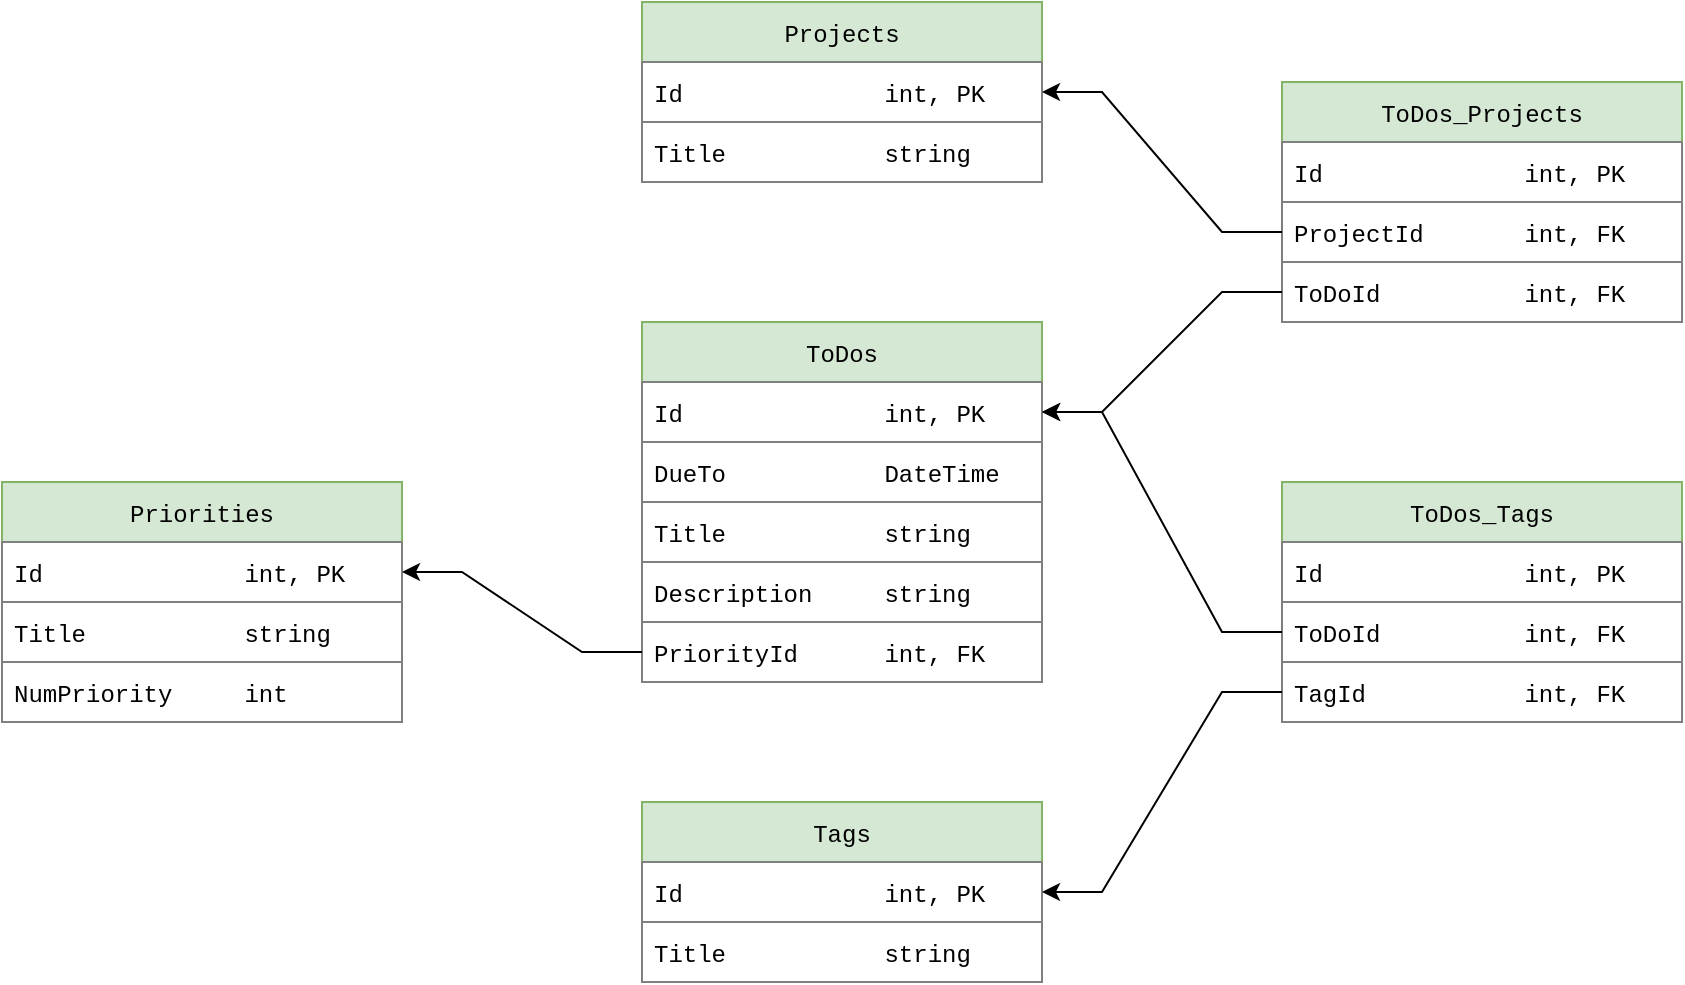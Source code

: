 <mxfile version="19.0.3" type="device"><diagram id="RS2l48q-nbAI-4W2mvSe" name="Page-1"><mxGraphModel dx="1182" dy="848" grid="1" gridSize="10" guides="1" tooltips="1" connect="1" arrows="1" fold="1" page="1" pageScale="1" pageWidth="1654" pageHeight="1169" math="0" shadow="0"><root><mxCell id="0"/><mxCell id="1" parent="0"/><mxCell id="M0sPJ3kKQlaGj_7GJT41-1" value="ToDos" style="swimlane;fontStyle=0;childLayout=stackLayout;horizontal=1;startSize=30;horizontalStack=0;resizeParent=1;resizeParentMax=0;resizeLast=0;collapsible=1;marginBottom=0;shadow=0;sketch=0;rounded=0;glass=0;fontFamily=Courier New;fillColor=#d5e8d4;strokeColor=#82b366;" parent="1" vertex="1"><mxGeometry x="640" y="480" width="200" height="180" as="geometry"/></mxCell><mxCell id="M0sPJ3kKQlaGj_7GJT41-2" value="Id              int, PK" style="text;strokeColor=#808080;fillColor=none;align=left;verticalAlign=middle;spacingLeft=4;spacingRight=4;overflow=hidden;points=[[0,0.5],[1,0.5]];portConstraint=eastwest;rotatable=0;shadow=0;sketch=0;fontFamily=Courier New;" parent="M0sPJ3kKQlaGj_7GJT41-1" vertex="1"><mxGeometry y="30" width="200" height="30" as="geometry"/></mxCell><mxCell id="M0sPJ3kKQlaGj_7GJT41-4" value="DueTo           DateTime" style="text;strokeColor=#808080;fillColor=none;align=left;verticalAlign=middle;spacingLeft=4;spacingRight=4;overflow=hidden;points=[[0,0.5],[1,0.5]];portConstraint=eastwest;rotatable=0;fontFamily=Courier New;" parent="M0sPJ3kKQlaGj_7GJT41-1" vertex="1"><mxGeometry y="60" width="200" height="30" as="geometry"/></mxCell><mxCell id="M0sPJ3kKQlaGj_7GJT41-10" value="Title           string" style="text;strokeColor=#808080;fillColor=none;align=left;verticalAlign=middle;spacingLeft=4;spacingRight=4;overflow=hidden;points=[[0,0.5],[1,0.5]];portConstraint=eastwest;rotatable=0;fontFamily=Courier New;" parent="M0sPJ3kKQlaGj_7GJT41-1" vertex="1"><mxGeometry y="90" width="200" height="30" as="geometry"/></mxCell><mxCell id="M0sPJ3kKQlaGj_7GJT41-13" value="Description     string" style="text;strokeColor=#808080;fillColor=none;align=left;verticalAlign=middle;spacingLeft=4;spacingRight=4;overflow=hidden;points=[[0,0.5],[1,0.5]];portConstraint=eastwest;rotatable=0;fontFamily=Courier New;" parent="M0sPJ3kKQlaGj_7GJT41-1" vertex="1"><mxGeometry y="120" width="200" height="30" as="geometry"/></mxCell><mxCell id="M0sPJ3kKQlaGj_7GJT41-14" value="PriorityId      int, FK" style="text;strokeColor=#808080;fillColor=none;align=left;verticalAlign=middle;spacingLeft=4;spacingRight=4;overflow=hidden;points=[[0,0.5],[1,0.5]];portConstraint=eastwest;rotatable=0;fontFamily=Courier New;" parent="M0sPJ3kKQlaGj_7GJT41-1" vertex="1"><mxGeometry y="150" width="200" height="30" as="geometry"/></mxCell><mxCell id="M0sPJ3kKQlaGj_7GJT41-15" value="Priorities" style="swimlane;fontStyle=0;childLayout=stackLayout;horizontal=1;startSize=30;horizontalStack=0;resizeParent=1;resizeParentMax=0;resizeLast=0;collapsible=1;marginBottom=0;rounded=0;shadow=0;glass=0;sketch=0;fontFamily=Courier New;fillColor=#d5e8d4;strokeColor=#82b366;" parent="1" vertex="1"><mxGeometry x="320" y="560" width="200" height="120" as="geometry"/></mxCell><mxCell id="M0sPJ3kKQlaGj_7GJT41-16" value="Id              int, PK" style="text;strokeColor=#808080;fillColor=none;align=left;verticalAlign=middle;spacingLeft=4;spacingRight=4;overflow=hidden;points=[[0,0.5],[1,0.5]];portConstraint=eastwest;rotatable=0;rounded=0;shadow=0;glass=0;sketch=0;fontFamily=Courier New;" parent="M0sPJ3kKQlaGj_7GJT41-15" vertex="1"><mxGeometry y="30" width="200" height="30" as="geometry"/></mxCell><mxCell id="M0sPJ3kKQlaGj_7GJT41-17" value="Title           string" style="text;strokeColor=#808080;fillColor=none;align=left;verticalAlign=middle;spacingLeft=4;spacingRight=4;overflow=hidden;points=[[0,0.5],[1,0.5]];portConstraint=eastwest;rotatable=0;rounded=0;shadow=0;glass=0;sketch=0;fontFamily=Courier New;" parent="M0sPJ3kKQlaGj_7GJT41-15" vertex="1"><mxGeometry y="60" width="200" height="30" as="geometry"/></mxCell><mxCell id="M0sPJ3kKQlaGj_7GJT41-18" value="NumPriority     int" style="text;strokeColor=#808080;fillColor=none;align=left;verticalAlign=middle;spacingLeft=4;spacingRight=4;overflow=hidden;points=[[0,0.5],[1,0.5]];portConstraint=eastwest;rotatable=0;rounded=0;shadow=0;glass=0;sketch=0;fontFamily=Courier New;" parent="M0sPJ3kKQlaGj_7GJT41-15" vertex="1"><mxGeometry y="90" width="200" height="30" as="geometry"/></mxCell><mxCell id="M0sPJ3kKQlaGj_7GJT41-20" style="orthogonalLoop=1;jettySize=auto;html=1;fontFamily=Courier New;edgeStyle=entityRelationEdgeStyle;rounded=0;" parent="1" source="M0sPJ3kKQlaGj_7GJT41-14" target="M0sPJ3kKQlaGj_7GJT41-16" edge="1"><mxGeometry relative="1" as="geometry"/></mxCell><mxCell id="M0sPJ3kKQlaGj_7GJT41-21" value="Tags" style="swimlane;fontStyle=0;childLayout=stackLayout;horizontal=1;startSize=30;horizontalStack=0;resizeParent=1;resizeParentMax=0;resizeLast=0;collapsible=1;marginBottom=0;rounded=0;shadow=0;glass=0;sketch=0;fontFamily=Courier New;fillColor=#d5e8d4;strokeColor=#82b366;" parent="1" vertex="1"><mxGeometry x="640" y="720" width="200" height="90" as="geometry"/></mxCell><mxCell id="M0sPJ3kKQlaGj_7GJT41-22" value="Id              int, PK" style="text;strokeColor=#808080;fillColor=none;align=left;verticalAlign=middle;spacingLeft=4;spacingRight=4;overflow=hidden;points=[[0,0.5],[1,0.5]];portConstraint=eastwest;rotatable=0;rounded=0;shadow=0;glass=0;sketch=0;fontFamily=Courier New;" parent="M0sPJ3kKQlaGj_7GJT41-21" vertex="1"><mxGeometry y="30" width="200" height="30" as="geometry"/></mxCell><mxCell id="M0sPJ3kKQlaGj_7GJT41-23" value="Title           string" style="text;strokeColor=#808080;fillColor=none;align=left;verticalAlign=middle;spacingLeft=4;spacingRight=4;overflow=hidden;points=[[0,0.5],[1,0.5]];portConstraint=eastwest;rotatable=0;rounded=0;shadow=0;glass=0;sketch=0;fontFamily=Courier New;" parent="M0sPJ3kKQlaGj_7GJT41-21" vertex="1"><mxGeometry y="60" width="200" height="30" as="geometry"/></mxCell><mxCell id="M0sPJ3kKQlaGj_7GJT41-25" value="ToDos_Tags" style="swimlane;fontStyle=0;childLayout=stackLayout;horizontal=1;startSize=30;horizontalStack=0;resizeParent=1;resizeParentMax=0;resizeLast=0;collapsible=1;marginBottom=0;rounded=0;shadow=0;glass=0;sketch=0;fontFamily=Courier New;fillColor=#d5e8d4;strokeColor=#82b366;" parent="1" vertex="1"><mxGeometry x="960" y="560" width="200" height="120" as="geometry"/></mxCell><mxCell id="M0sPJ3kKQlaGj_7GJT41-26" value="Id              int, PK" style="text;strokeColor=#808080;fillColor=none;align=left;verticalAlign=middle;spacingLeft=4;spacingRight=4;overflow=hidden;points=[[0,0.5],[1,0.5]];portConstraint=eastwest;rotatable=0;rounded=0;shadow=0;glass=0;sketch=0;fontFamily=Courier New;" parent="M0sPJ3kKQlaGj_7GJT41-25" vertex="1"><mxGeometry y="30" width="200" height="30" as="geometry"/></mxCell><mxCell id="M0sPJ3kKQlaGj_7GJT41-27" value="ToDoId          int, FK" style="text;strokeColor=#808080;fillColor=none;align=left;verticalAlign=middle;spacingLeft=4;spacingRight=4;overflow=hidden;points=[[0,0.5],[1,0.5]];portConstraint=eastwest;rotatable=0;rounded=0;shadow=0;glass=0;sketch=0;fontFamily=Courier New;" parent="M0sPJ3kKQlaGj_7GJT41-25" vertex="1"><mxGeometry y="60" width="200" height="30" as="geometry"/></mxCell><mxCell id="M0sPJ3kKQlaGj_7GJT41-28" value="TagId           int, FK" style="text;strokeColor=#808080;fillColor=none;align=left;verticalAlign=middle;spacingLeft=4;spacingRight=4;overflow=hidden;points=[[0,0.5],[1,0.5]];portConstraint=eastwest;rotatable=0;rounded=0;shadow=0;glass=0;sketch=0;fontFamily=Courier New;" parent="M0sPJ3kKQlaGj_7GJT41-25" vertex="1"><mxGeometry y="90" width="200" height="30" as="geometry"/></mxCell><mxCell id="M0sPJ3kKQlaGj_7GJT41-29" style="edgeStyle=entityRelationEdgeStyle;rounded=0;orthogonalLoop=1;jettySize=auto;html=1;exitX=0;exitY=0.5;exitDx=0;exitDy=0;fontFamily=Courier New;" parent="1" source="M0sPJ3kKQlaGj_7GJT41-27" target="M0sPJ3kKQlaGj_7GJT41-2" edge="1"><mxGeometry relative="1" as="geometry"/></mxCell><mxCell id="M0sPJ3kKQlaGj_7GJT41-30" style="edgeStyle=entityRelationEdgeStyle;rounded=0;orthogonalLoop=1;jettySize=auto;html=1;exitX=0;exitY=0.5;exitDx=0;exitDy=0;fontFamily=Courier New;" parent="1" source="M0sPJ3kKQlaGj_7GJT41-28" target="M0sPJ3kKQlaGj_7GJT41-22" edge="1"><mxGeometry relative="1" as="geometry"/></mxCell><mxCell id="c0IGqQ7XWuYZy9bk-VyJ-1" value="Projects" style="swimlane;fontStyle=0;childLayout=stackLayout;horizontal=1;startSize=30;horizontalStack=0;resizeParent=1;resizeParentMax=0;resizeLast=0;collapsible=1;marginBottom=0;fontFamily=Courier New;fillColor=#d5e8d4;strokeColor=#82b366;shadow=0;sketch=0;rounded=0;glass=0;" vertex="1" parent="1"><mxGeometry x="640" y="320" width="200" height="90" as="geometry"/></mxCell><mxCell id="c0IGqQ7XWuYZy9bk-VyJ-2" value="Id              int, PK" style="text;strokeColor=#808080;fillColor=none;align=left;verticalAlign=middle;spacingLeft=4;spacingRight=4;overflow=hidden;points=[[0,0.5],[1,0.5]];portConstraint=eastwest;rotatable=0;fontFamily=Courier New;shadow=0;sketch=0;" vertex="1" parent="c0IGqQ7XWuYZy9bk-VyJ-1"><mxGeometry y="30" width="200" height="30" as="geometry"/></mxCell><mxCell id="c0IGqQ7XWuYZy9bk-VyJ-5" value="Title           string" style="text;strokeColor=#808080;fillColor=none;align=left;verticalAlign=middle;spacingLeft=4;spacingRight=4;overflow=hidden;points=[[0,0.5],[1,0.5]];portConstraint=eastwest;rotatable=0;fontFamily=Courier New;shadow=0;sketch=0;" vertex="1" parent="c0IGqQ7XWuYZy9bk-VyJ-1"><mxGeometry y="60" width="200" height="30" as="geometry"/></mxCell><mxCell id="c0IGqQ7XWuYZy9bk-VyJ-7" value="ToDos_Projects" style="swimlane;fontStyle=0;childLayout=stackLayout;horizontal=1;startSize=30;horizontalStack=0;resizeParent=1;resizeParentMax=0;resizeLast=0;collapsible=1;marginBottom=0;rounded=0;shadow=0;glass=0;sketch=0;fontFamily=Courier New;fillColor=#d5e8d4;strokeColor=#82b366;" vertex="1" parent="1"><mxGeometry x="960" y="360" width="200" height="120" as="geometry"/></mxCell><mxCell id="c0IGqQ7XWuYZy9bk-VyJ-8" value="Id              int, PK" style="text;strokeColor=#808080;fillColor=none;align=left;verticalAlign=middle;spacingLeft=4;spacingRight=4;overflow=hidden;points=[[0,0.5],[1,0.5]];portConstraint=eastwest;rotatable=0;rounded=0;shadow=0;glass=0;sketch=0;fontFamily=Courier New;" vertex="1" parent="c0IGqQ7XWuYZy9bk-VyJ-7"><mxGeometry y="30" width="200" height="30" as="geometry"/></mxCell><mxCell id="c0IGqQ7XWuYZy9bk-VyJ-10" value="ProjectId       int, FK" style="text;strokeColor=#808080;fillColor=none;align=left;verticalAlign=middle;spacingLeft=4;spacingRight=4;overflow=hidden;points=[[0,0.5],[1,0.5]];portConstraint=eastwest;rotatable=0;rounded=0;shadow=0;glass=0;sketch=0;fontFamily=Courier New;" vertex="1" parent="c0IGqQ7XWuYZy9bk-VyJ-7"><mxGeometry y="60" width="200" height="30" as="geometry"/></mxCell><mxCell id="c0IGqQ7XWuYZy9bk-VyJ-9" value="ToDoId          int, FK" style="text;strokeColor=#808080;fillColor=none;align=left;verticalAlign=middle;spacingLeft=4;spacingRight=4;overflow=hidden;points=[[0,0.5],[1,0.5]];portConstraint=eastwest;rotatable=0;rounded=0;shadow=0;glass=0;sketch=0;fontFamily=Courier New;" vertex="1" parent="c0IGqQ7XWuYZy9bk-VyJ-7"><mxGeometry y="90" width="200" height="30" as="geometry"/></mxCell><mxCell id="c0IGqQ7XWuYZy9bk-VyJ-12" style="edgeStyle=entityRelationEdgeStyle;rounded=0;orthogonalLoop=1;jettySize=auto;html=1;" edge="1" parent="1" source="c0IGqQ7XWuYZy9bk-VyJ-10" target="c0IGqQ7XWuYZy9bk-VyJ-2"><mxGeometry relative="1" as="geometry"/></mxCell><mxCell id="c0IGqQ7XWuYZy9bk-VyJ-13" style="edgeStyle=entityRelationEdgeStyle;rounded=0;orthogonalLoop=1;jettySize=auto;html=1;" edge="1" parent="1" source="c0IGqQ7XWuYZy9bk-VyJ-9" target="M0sPJ3kKQlaGj_7GJT41-2"><mxGeometry relative="1" as="geometry"/></mxCell></root></mxGraphModel></diagram></mxfile>